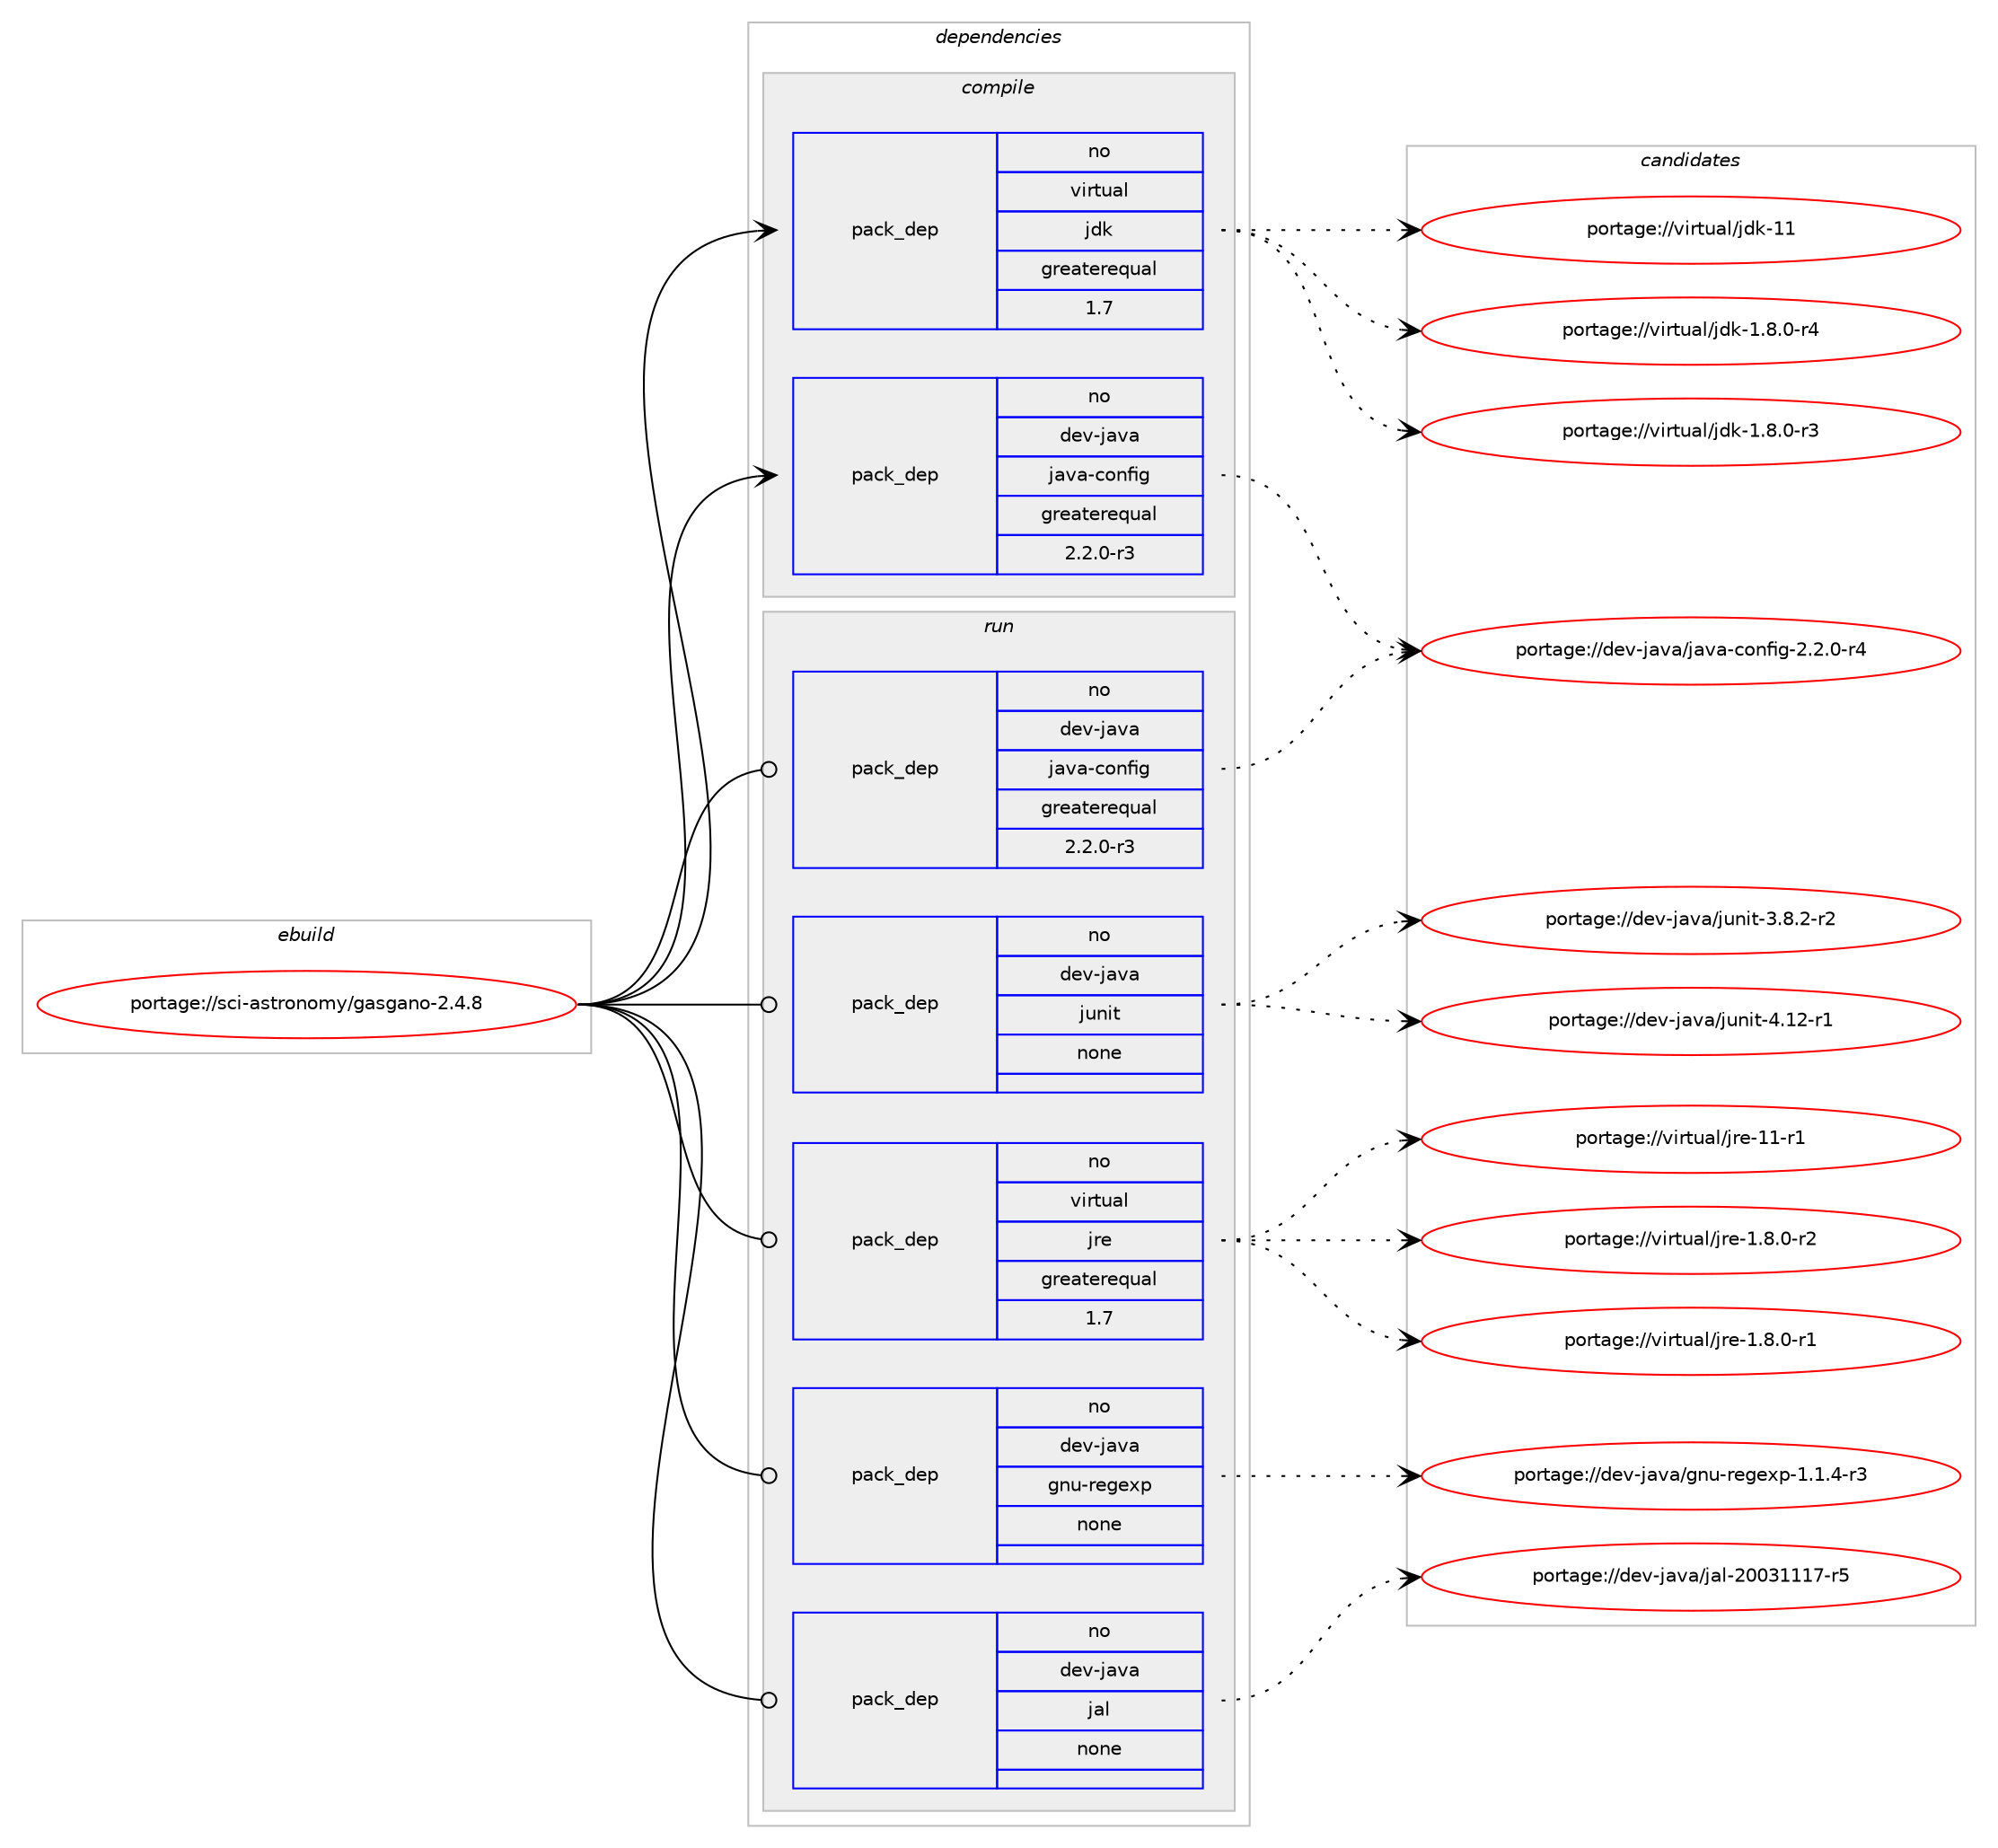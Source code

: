 digraph prolog {

# *************
# Graph options
# *************

newrank=true;
concentrate=true;
compound=true;
graph [rankdir=LR,fontname=Helvetica,fontsize=10,ranksep=1.5];#, ranksep=2.5, nodesep=0.2];
edge  [arrowhead=vee];
node  [fontname=Helvetica,fontsize=10];

# **********
# The ebuild
# **********

subgraph cluster_leftcol {
color=gray;
rank=same;
label=<<i>ebuild</i>>;
id [label="portage://sci-astronomy/gasgano-2.4.8", color=red, width=4, href="../sci-astronomy/gasgano-2.4.8.svg"];
}

# ****************
# The dependencies
# ****************

subgraph cluster_midcol {
color=gray;
label=<<i>dependencies</i>>;
subgraph cluster_compile {
fillcolor="#eeeeee";
style=filled;
label=<<i>compile</i>>;
subgraph pack80243 {
dependency102713 [label=<<TABLE BORDER="0" CELLBORDER="1" CELLSPACING="0" CELLPADDING="4" WIDTH="220"><TR><TD ROWSPAN="6" CELLPADDING="30">pack_dep</TD></TR><TR><TD WIDTH="110">no</TD></TR><TR><TD>dev-java</TD></TR><TR><TD>java-config</TD></TR><TR><TD>greaterequal</TD></TR><TR><TD>2.2.0-r3</TD></TR></TABLE>>, shape=none, color=blue];
}
id:e -> dependency102713:w [weight=20,style="solid",arrowhead="vee"];
subgraph pack80244 {
dependency102714 [label=<<TABLE BORDER="0" CELLBORDER="1" CELLSPACING="0" CELLPADDING="4" WIDTH="220"><TR><TD ROWSPAN="6" CELLPADDING="30">pack_dep</TD></TR><TR><TD WIDTH="110">no</TD></TR><TR><TD>virtual</TD></TR><TR><TD>jdk</TD></TR><TR><TD>greaterequal</TD></TR><TR><TD>1.7</TD></TR></TABLE>>, shape=none, color=blue];
}
id:e -> dependency102714:w [weight=20,style="solid",arrowhead="vee"];
}
subgraph cluster_compileandrun {
fillcolor="#eeeeee";
style=filled;
label=<<i>compile and run</i>>;
}
subgraph cluster_run {
fillcolor="#eeeeee";
style=filled;
label=<<i>run</i>>;
subgraph pack80245 {
dependency102715 [label=<<TABLE BORDER="0" CELLBORDER="1" CELLSPACING="0" CELLPADDING="4" WIDTH="220"><TR><TD ROWSPAN="6" CELLPADDING="30">pack_dep</TD></TR><TR><TD WIDTH="110">no</TD></TR><TR><TD>dev-java</TD></TR><TR><TD>gnu-regexp</TD></TR><TR><TD>none</TD></TR><TR><TD></TD></TR></TABLE>>, shape=none, color=blue];
}
id:e -> dependency102715:w [weight=20,style="solid",arrowhead="odot"];
subgraph pack80246 {
dependency102716 [label=<<TABLE BORDER="0" CELLBORDER="1" CELLSPACING="0" CELLPADDING="4" WIDTH="220"><TR><TD ROWSPAN="6" CELLPADDING="30">pack_dep</TD></TR><TR><TD WIDTH="110">no</TD></TR><TR><TD>dev-java</TD></TR><TR><TD>jal</TD></TR><TR><TD>none</TD></TR><TR><TD></TD></TR></TABLE>>, shape=none, color=blue];
}
id:e -> dependency102716:w [weight=20,style="solid",arrowhead="odot"];
subgraph pack80247 {
dependency102717 [label=<<TABLE BORDER="0" CELLBORDER="1" CELLSPACING="0" CELLPADDING="4" WIDTH="220"><TR><TD ROWSPAN="6" CELLPADDING="30">pack_dep</TD></TR><TR><TD WIDTH="110">no</TD></TR><TR><TD>dev-java</TD></TR><TR><TD>java-config</TD></TR><TR><TD>greaterequal</TD></TR><TR><TD>2.2.0-r3</TD></TR></TABLE>>, shape=none, color=blue];
}
id:e -> dependency102717:w [weight=20,style="solid",arrowhead="odot"];
subgraph pack80248 {
dependency102718 [label=<<TABLE BORDER="0" CELLBORDER="1" CELLSPACING="0" CELLPADDING="4" WIDTH="220"><TR><TD ROWSPAN="6" CELLPADDING="30">pack_dep</TD></TR><TR><TD WIDTH="110">no</TD></TR><TR><TD>dev-java</TD></TR><TR><TD>junit</TD></TR><TR><TD>none</TD></TR><TR><TD></TD></TR></TABLE>>, shape=none, color=blue];
}
id:e -> dependency102718:w [weight=20,style="solid",arrowhead="odot"];
subgraph pack80249 {
dependency102719 [label=<<TABLE BORDER="0" CELLBORDER="1" CELLSPACING="0" CELLPADDING="4" WIDTH="220"><TR><TD ROWSPAN="6" CELLPADDING="30">pack_dep</TD></TR><TR><TD WIDTH="110">no</TD></TR><TR><TD>virtual</TD></TR><TR><TD>jre</TD></TR><TR><TD>greaterequal</TD></TR><TR><TD>1.7</TD></TR></TABLE>>, shape=none, color=blue];
}
id:e -> dependency102719:w [weight=20,style="solid",arrowhead="odot"];
}
}

# **************
# The candidates
# **************

subgraph cluster_choices {
rank=same;
color=gray;
label=<<i>candidates</i>>;

subgraph choice80243 {
color=black;
nodesep=1;
choice10010111845106971189747106971189745991111101021051034550465046484511452 [label="portage://dev-java/java-config-2.2.0-r4", color=red, width=4,href="../dev-java/java-config-2.2.0-r4.svg"];
dependency102713:e -> choice10010111845106971189747106971189745991111101021051034550465046484511452:w [style=dotted,weight="100"];
}
subgraph choice80244 {
color=black;
nodesep=1;
choice1181051141161179710847106100107454949 [label="portage://virtual/jdk-11", color=red, width=4,href="../virtual/jdk-11.svg"];
choice11810511411611797108471061001074549465646484511452 [label="portage://virtual/jdk-1.8.0-r4", color=red, width=4,href="../virtual/jdk-1.8.0-r4.svg"];
choice11810511411611797108471061001074549465646484511451 [label="portage://virtual/jdk-1.8.0-r3", color=red, width=4,href="../virtual/jdk-1.8.0-r3.svg"];
dependency102714:e -> choice1181051141161179710847106100107454949:w [style=dotted,weight="100"];
dependency102714:e -> choice11810511411611797108471061001074549465646484511452:w [style=dotted,weight="100"];
dependency102714:e -> choice11810511411611797108471061001074549465646484511451:w [style=dotted,weight="100"];
}
subgraph choice80245 {
color=black;
nodesep=1;
choice10010111845106971189747103110117451141011031011201124549464946524511451 [label="portage://dev-java/gnu-regexp-1.1.4-r3", color=red, width=4,href="../dev-java/gnu-regexp-1.1.4-r3.svg"];
dependency102715:e -> choice10010111845106971189747103110117451141011031011201124549464946524511451:w [style=dotted,weight="100"];
}
subgraph choice80246 {
color=black;
nodesep=1;
choice10010111845106971189747106971084550484851494949554511453 [label="portage://dev-java/jal-20031117-r5", color=red, width=4,href="../dev-java/jal-20031117-r5.svg"];
dependency102716:e -> choice10010111845106971189747106971084550484851494949554511453:w [style=dotted,weight="100"];
}
subgraph choice80247 {
color=black;
nodesep=1;
choice10010111845106971189747106971189745991111101021051034550465046484511452 [label="portage://dev-java/java-config-2.2.0-r4", color=red, width=4,href="../dev-java/java-config-2.2.0-r4.svg"];
dependency102717:e -> choice10010111845106971189747106971189745991111101021051034550465046484511452:w [style=dotted,weight="100"];
}
subgraph choice80248 {
color=black;
nodesep=1;
choice1001011184510697118974710611711010511645524649504511449 [label="portage://dev-java/junit-4.12-r1", color=red, width=4,href="../dev-java/junit-4.12-r1.svg"];
choice100101118451069711897471061171101051164551465646504511450 [label="portage://dev-java/junit-3.8.2-r2", color=red, width=4,href="../dev-java/junit-3.8.2-r2.svg"];
dependency102718:e -> choice1001011184510697118974710611711010511645524649504511449:w [style=dotted,weight="100"];
dependency102718:e -> choice100101118451069711897471061171101051164551465646504511450:w [style=dotted,weight="100"];
}
subgraph choice80249 {
color=black;
nodesep=1;
choice11810511411611797108471061141014549494511449 [label="portage://virtual/jre-11-r1", color=red, width=4,href="../virtual/jre-11-r1.svg"];
choice11810511411611797108471061141014549465646484511450 [label="portage://virtual/jre-1.8.0-r2", color=red, width=4,href="../virtual/jre-1.8.0-r2.svg"];
choice11810511411611797108471061141014549465646484511449 [label="portage://virtual/jre-1.8.0-r1", color=red, width=4,href="../virtual/jre-1.8.0-r1.svg"];
dependency102719:e -> choice11810511411611797108471061141014549494511449:w [style=dotted,weight="100"];
dependency102719:e -> choice11810511411611797108471061141014549465646484511450:w [style=dotted,weight="100"];
dependency102719:e -> choice11810511411611797108471061141014549465646484511449:w [style=dotted,weight="100"];
}
}

}
